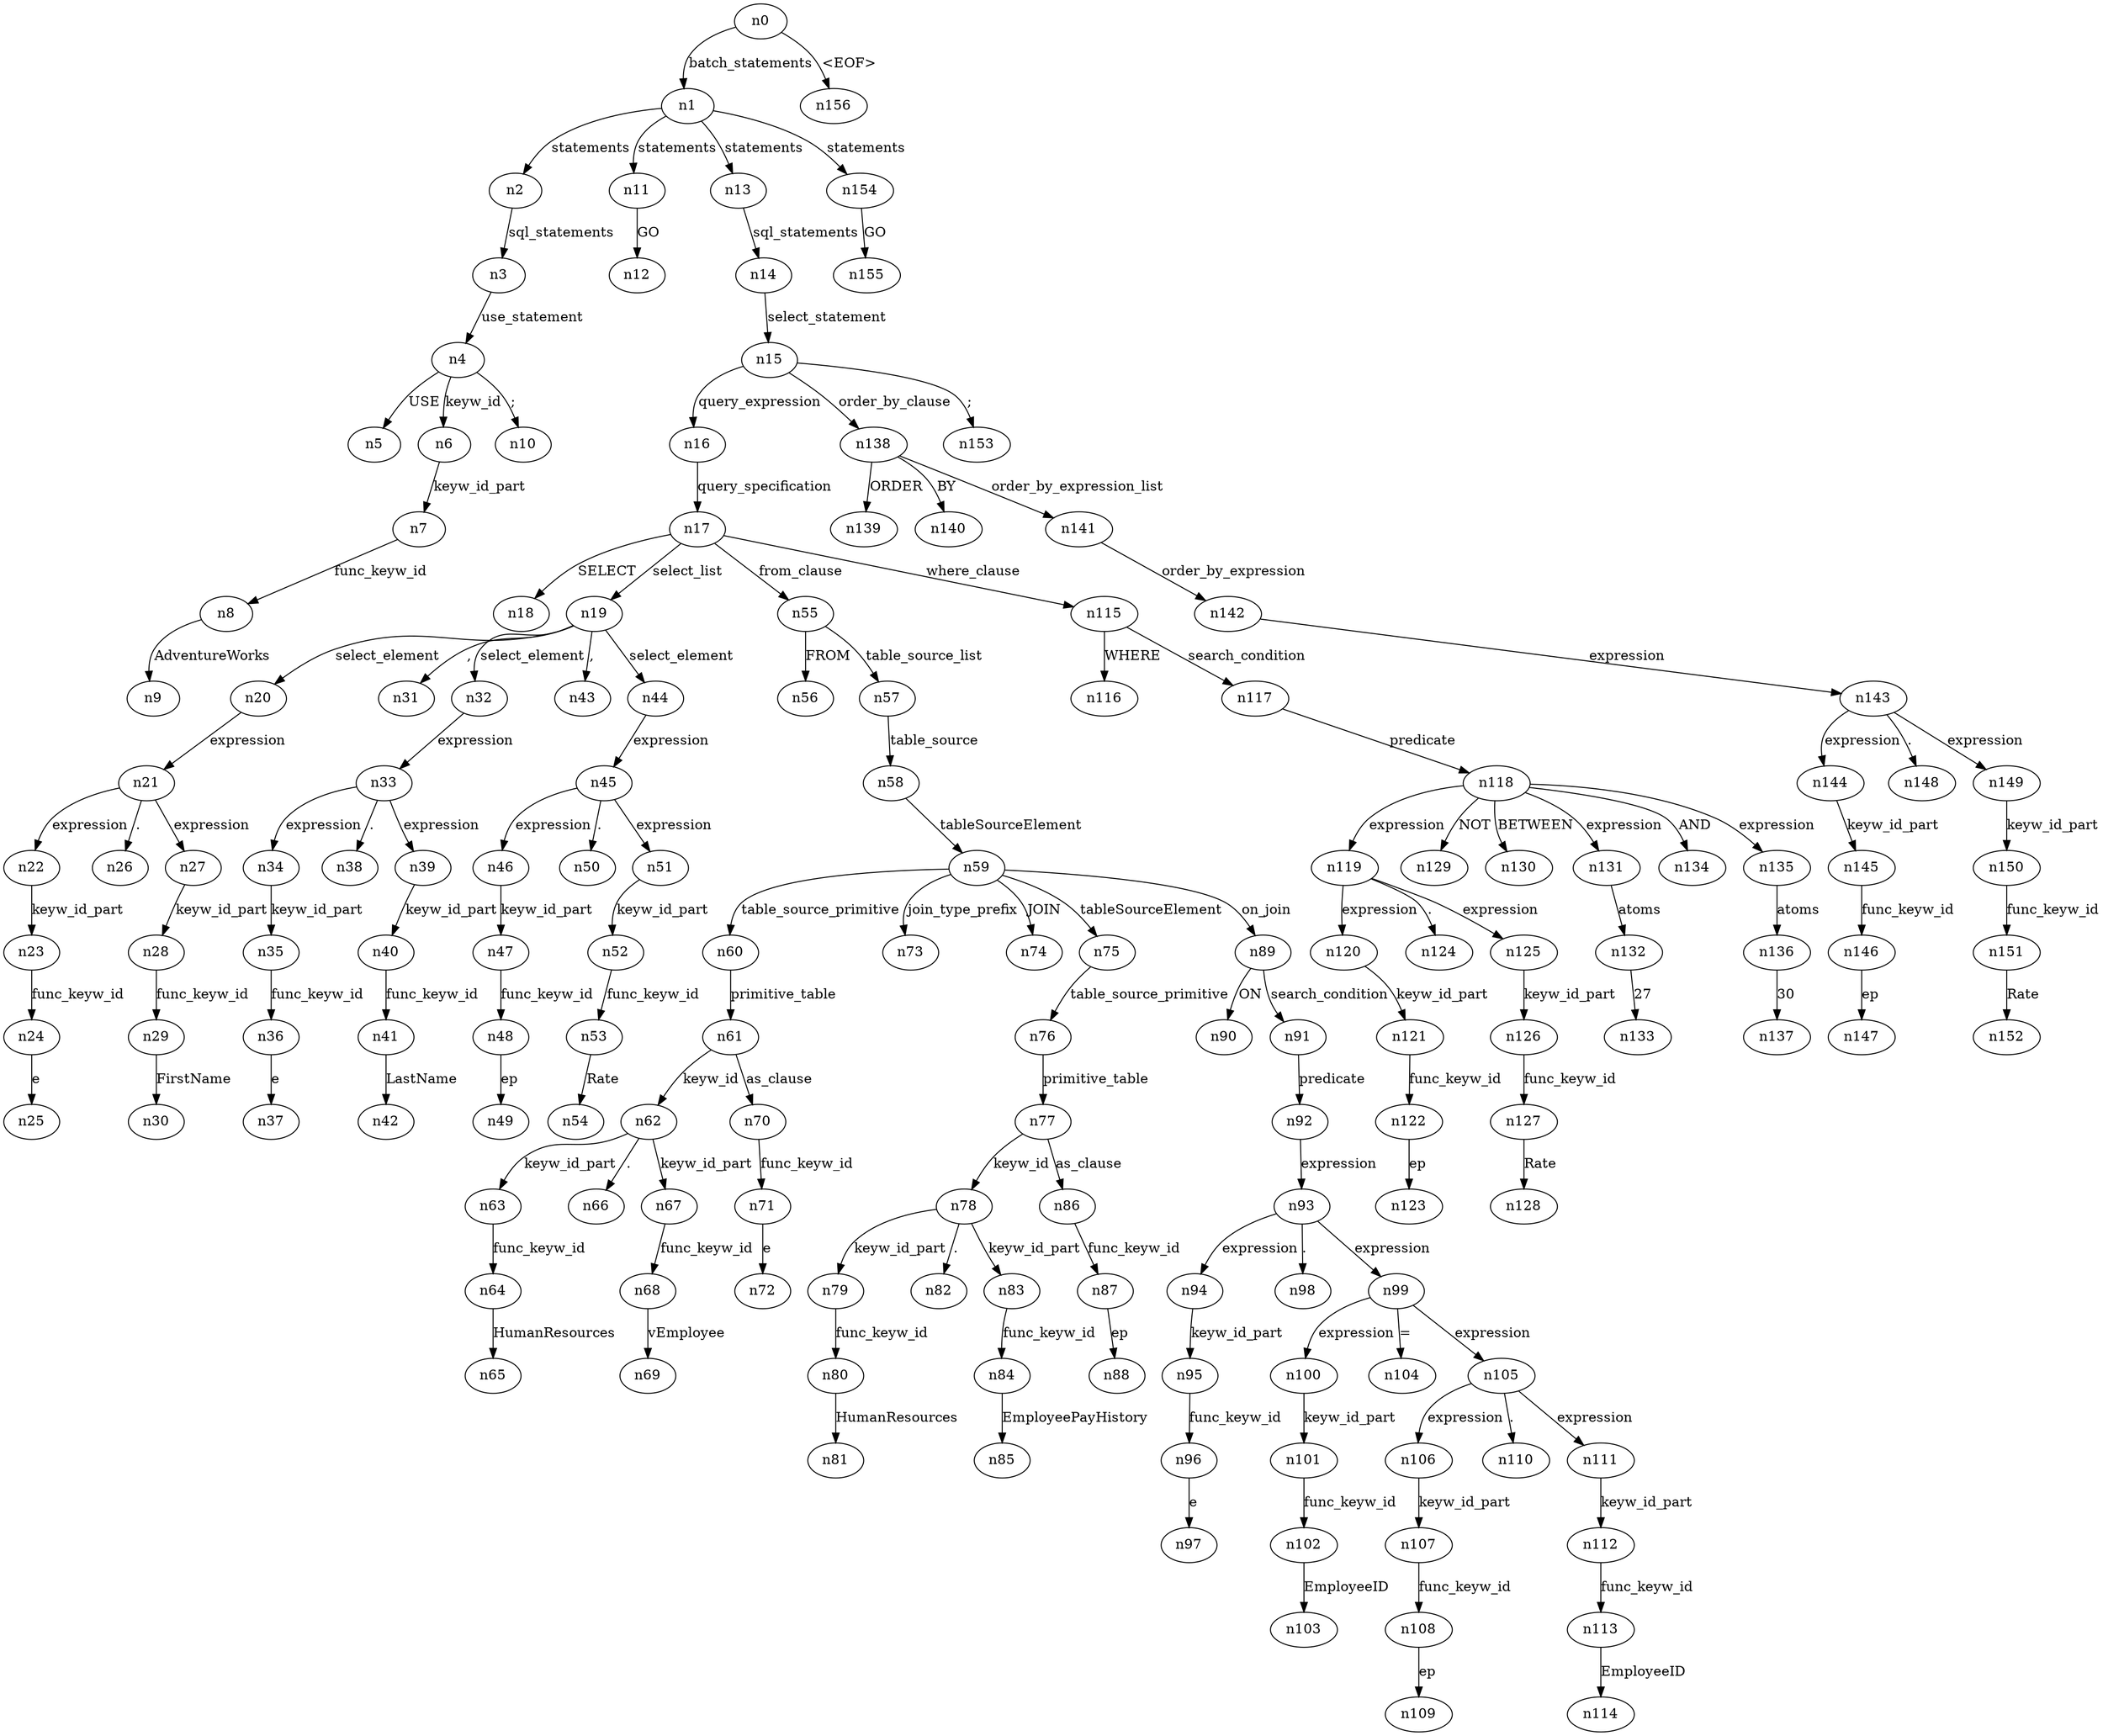 digraph ParseTree {
  n0 -> n1 [label="batch_statements"];
  n1 -> n2 [label="statements"];
  n2 -> n3 [label="sql_statements"];
  n3 -> n4 [label="use_statement"];
  n4 -> n5 [label="USE"];
  n4 -> n6 [label="keyw_id"];
  n6 -> n7 [label="keyw_id_part"];
  n7 -> n8 [label="func_keyw_id"];
  n8 -> n9 [label="AdventureWorks"];
  n4 -> n10 [label=";"];
  n1 -> n11 [label="statements"];
  n11 -> n12 [label="GO"];
  n1 -> n13 [label="statements"];
  n13 -> n14 [label="sql_statements"];
  n14 -> n15 [label="select_statement"];
  n15 -> n16 [label="query_expression"];
  n16 -> n17 [label="query_specification"];
  n17 -> n18 [label="SELECT"];
  n17 -> n19 [label="select_list"];
  n19 -> n20 [label="select_element"];
  n20 -> n21 [label="expression"];
  n21 -> n22 [label="expression"];
  n22 -> n23 [label="keyw_id_part"];
  n23 -> n24 [label="func_keyw_id"];
  n24 -> n25 [label="e"];
  n21 -> n26 [label="."];
  n21 -> n27 [label="expression"];
  n27 -> n28 [label="keyw_id_part"];
  n28 -> n29 [label="func_keyw_id"];
  n29 -> n30 [label="FirstName"];
  n19 -> n31 [label=","];
  n19 -> n32 [label="select_element"];
  n32 -> n33 [label="expression"];
  n33 -> n34 [label="expression"];
  n34 -> n35 [label="keyw_id_part"];
  n35 -> n36 [label="func_keyw_id"];
  n36 -> n37 [label="e"];
  n33 -> n38 [label="."];
  n33 -> n39 [label="expression"];
  n39 -> n40 [label="keyw_id_part"];
  n40 -> n41 [label="func_keyw_id"];
  n41 -> n42 [label="LastName"];
  n19 -> n43 [label=","];
  n19 -> n44 [label="select_element"];
  n44 -> n45 [label="expression"];
  n45 -> n46 [label="expression"];
  n46 -> n47 [label="keyw_id_part"];
  n47 -> n48 [label="func_keyw_id"];
  n48 -> n49 [label="ep"];
  n45 -> n50 [label="."];
  n45 -> n51 [label="expression"];
  n51 -> n52 [label="keyw_id_part"];
  n52 -> n53 [label="func_keyw_id"];
  n53 -> n54 [label="Rate"];
  n17 -> n55 [label="from_clause"];
  n55 -> n56 [label="FROM"];
  n55 -> n57 [label="table_source_list"];
  n57 -> n58 [label="table_source"];
  n58 -> n59 [label="tableSourceElement"];
  n59 -> n60 [label="table_source_primitive"];
  n60 -> n61 [label="primitive_table"];
  n61 -> n62 [label="keyw_id"];
  n62 -> n63 [label="keyw_id_part"];
  n63 -> n64 [label="func_keyw_id"];
  n64 -> n65 [label="HumanResources"];
  n62 -> n66 [label="."];
  n62 -> n67 [label="keyw_id_part"];
  n67 -> n68 [label="func_keyw_id"];
  n68 -> n69 [label="vEmployee"];
  n61 -> n70 [label="as_clause"];
  n70 -> n71 [label="func_keyw_id"];
  n71 -> n72 [label="e"];
  n59 -> n73 [label="join_type_prefix"];
  n59 -> n74 [label="JOIN"];
  n59 -> n75 [label="tableSourceElement"];
  n75 -> n76 [label="table_source_primitive"];
  n76 -> n77 [label="primitive_table"];
  n77 -> n78 [label="keyw_id"];
  n78 -> n79 [label="keyw_id_part"];
  n79 -> n80 [label="func_keyw_id"];
  n80 -> n81 [label="HumanResources"];
  n78 -> n82 [label="."];
  n78 -> n83 [label="keyw_id_part"];
  n83 -> n84 [label="func_keyw_id"];
  n84 -> n85 [label="EmployeePayHistory"];
  n77 -> n86 [label="as_clause"];
  n86 -> n87 [label="func_keyw_id"];
  n87 -> n88 [label="ep"];
  n59 -> n89 [label="on_join"];
  n89 -> n90 [label="ON"];
  n89 -> n91 [label="search_condition"];
  n91 -> n92 [label="predicate"];
  n92 -> n93 [label="expression"];
  n93 -> n94 [label="expression"];
  n94 -> n95 [label="keyw_id_part"];
  n95 -> n96 [label="func_keyw_id"];
  n96 -> n97 [label="e"];
  n93 -> n98 [label="."];
  n93 -> n99 [label="expression"];
  n99 -> n100 [label="expression"];
  n100 -> n101 [label="keyw_id_part"];
  n101 -> n102 [label="func_keyw_id"];
  n102 -> n103 [label="EmployeeID"];
  n99 -> n104 [label="="];
  n99 -> n105 [label="expression"];
  n105 -> n106 [label="expression"];
  n106 -> n107 [label="keyw_id_part"];
  n107 -> n108 [label="func_keyw_id"];
  n108 -> n109 [label="ep"];
  n105 -> n110 [label="."];
  n105 -> n111 [label="expression"];
  n111 -> n112 [label="keyw_id_part"];
  n112 -> n113 [label="func_keyw_id"];
  n113 -> n114 [label="EmployeeID"];
  n17 -> n115 [label="where_clause"];
  n115 -> n116 [label="WHERE"];
  n115 -> n117 [label="search_condition"];
  n117 -> n118 [label="predicate"];
  n118 -> n119 [label="expression"];
  n119 -> n120 [label="expression"];
  n120 -> n121 [label="keyw_id_part"];
  n121 -> n122 [label="func_keyw_id"];
  n122 -> n123 [label="ep"];
  n119 -> n124 [label="."];
  n119 -> n125 [label="expression"];
  n125 -> n126 [label="keyw_id_part"];
  n126 -> n127 [label="func_keyw_id"];
  n127 -> n128 [label="Rate"];
  n118 -> n129 [label="NOT"];
  n118 -> n130 [label="BETWEEN"];
  n118 -> n131 [label="expression"];
  n131 -> n132 [label="atoms"];
  n132 -> n133 [label="27"];
  n118 -> n134 [label="AND"];
  n118 -> n135 [label="expression"];
  n135 -> n136 [label="atoms"];
  n136 -> n137 [label="30"];
  n15 -> n138 [label="order_by_clause"];
  n138 -> n139 [label="ORDER"];
  n138 -> n140 [label="BY"];
  n138 -> n141 [label="order_by_expression_list"];
  n141 -> n142 [label="order_by_expression"];
  n142 -> n143 [label="expression"];
  n143 -> n144 [label="expression"];
  n144 -> n145 [label="keyw_id_part"];
  n145 -> n146 [label="func_keyw_id"];
  n146 -> n147 [label="ep"];
  n143 -> n148 [label="."];
  n143 -> n149 [label="expression"];
  n149 -> n150 [label="keyw_id_part"];
  n150 -> n151 [label="func_keyw_id"];
  n151 -> n152 [label="Rate"];
  n15 -> n153 [label=";"];
  n1 -> n154 [label="statements"];
  n154 -> n155 [label="GO"];
  n0 -> n156 [label="<EOF>"];
}